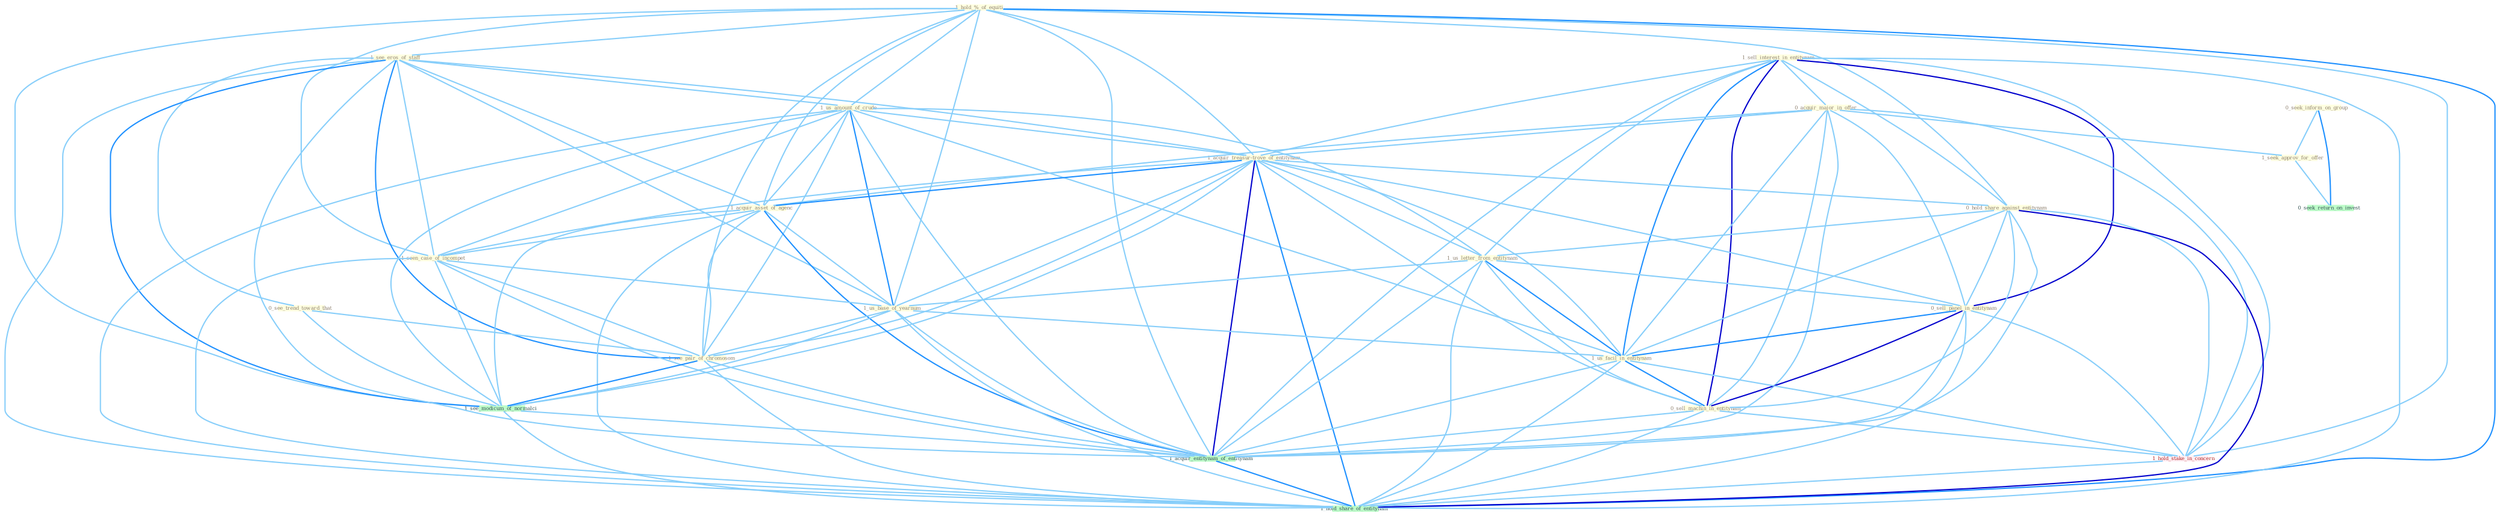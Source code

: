 Graph G{ 
    node
    [shape=polygon,style=filled,width=.5,height=.06,color="#BDFCC9",fixedsize=true,fontsize=4,
    fontcolor="#2f4f4f"];
    {node
    [color="#ffffe0", fontcolor="#8b7d6b"] "1_hold_%_of_equiti " "1_sell_interest_in_entitynam " "1_see_eros_of_staff " "0_acquir_major_in_offer " "1_us_amount_of_crude " "0_seek_inform_on_group " "1_acquir_treasur-trove_of_entitynam " "0_hold_share_against_entitynam " "1_us_letter_from_entitynam " "1_acquir_asset_of_agenc " "0_sell_panel_in_entitynam " "0_see_trend_toward_that " "1_seek_approv_for_offer " "1_seen_case_of_incompet " "1_us_base_of_yearnum " "1_us_facil_in_entitynam " "1_see_pair_of_chromosom " "0_sell_machin_in_entitynam "}
{node [color="#fff0f5", fontcolor="#b22222"] "1_hold_stake_in_concern "}
edge [color="#B0E2FF"];

	"1_hold_%_of_equiti " -- "1_see_eros_of_staff " [w="1", color="#87cefa" ];
	"1_hold_%_of_equiti " -- "1_us_amount_of_crude " [w="1", color="#87cefa" ];
	"1_hold_%_of_equiti " -- "1_acquir_treasur-trove_of_entitynam " [w="1", color="#87cefa" ];
	"1_hold_%_of_equiti " -- "0_hold_share_against_entitynam " [w="1", color="#87cefa" ];
	"1_hold_%_of_equiti " -- "1_acquir_asset_of_agenc " [w="1", color="#87cefa" ];
	"1_hold_%_of_equiti " -- "1_seen_case_of_incompet " [w="1", color="#87cefa" ];
	"1_hold_%_of_equiti " -- "1_us_base_of_yearnum " [w="1", color="#87cefa" ];
	"1_hold_%_of_equiti " -- "1_see_pair_of_chromosom " [w="1", color="#87cefa" ];
	"1_hold_%_of_equiti " -- "1_hold_stake_in_concern " [w="1", color="#87cefa" ];
	"1_hold_%_of_equiti " -- "1_see_modicum_of_normalci " [w="1", color="#87cefa" ];
	"1_hold_%_of_equiti " -- "1_acquir_entitynam_of_entitynam " [w="1", color="#87cefa" ];
	"1_hold_%_of_equiti " -- "1_hold_share_of_entitynam " [w="2", color="#1e90ff" , len=0.8];
	"1_sell_interest_in_entitynam " -- "0_acquir_major_in_offer " [w="1", color="#87cefa" ];
	"1_sell_interest_in_entitynam " -- "1_acquir_treasur-trove_of_entitynam " [w="1", color="#87cefa" ];
	"1_sell_interest_in_entitynam " -- "0_hold_share_against_entitynam " [w="1", color="#87cefa" ];
	"1_sell_interest_in_entitynam " -- "1_us_letter_from_entitynam " [w="1", color="#87cefa" ];
	"1_sell_interest_in_entitynam " -- "0_sell_panel_in_entitynam " [w="3", color="#0000cd" , len=0.6];
	"1_sell_interest_in_entitynam " -- "1_us_facil_in_entitynam " [w="2", color="#1e90ff" , len=0.8];
	"1_sell_interest_in_entitynam " -- "0_sell_machin_in_entitynam " [w="3", color="#0000cd" , len=0.6];
	"1_sell_interest_in_entitynam " -- "1_hold_stake_in_concern " [w="1", color="#87cefa" ];
	"1_sell_interest_in_entitynam " -- "1_acquir_entitynam_of_entitynam " [w="1", color="#87cefa" ];
	"1_sell_interest_in_entitynam " -- "1_hold_share_of_entitynam " [w="1", color="#87cefa" ];
	"1_see_eros_of_staff " -- "1_us_amount_of_crude " [w="1", color="#87cefa" ];
	"1_see_eros_of_staff " -- "1_acquir_treasur-trove_of_entitynam " [w="1", color="#87cefa" ];
	"1_see_eros_of_staff " -- "1_acquir_asset_of_agenc " [w="1", color="#87cefa" ];
	"1_see_eros_of_staff " -- "0_see_trend_toward_that " [w="1", color="#87cefa" ];
	"1_see_eros_of_staff " -- "1_seen_case_of_incompet " [w="1", color="#87cefa" ];
	"1_see_eros_of_staff " -- "1_us_base_of_yearnum " [w="1", color="#87cefa" ];
	"1_see_eros_of_staff " -- "1_see_pair_of_chromosom " [w="2", color="#1e90ff" , len=0.8];
	"1_see_eros_of_staff " -- "1_see_modicum_of_normalci " [w="2", color="#1e90ff" , len=0.8];
	"1_see_eros_of_staff " -- "1_acquir_entitynam_of_entitynam " [w="1", color="#87cefa" ];
	"1_see_eros_of_staff " -- "1_hold_share_of_entitynam " [w="1", color="#87cefa" ];
	"0_acquir_major_in_offer " -- "1_acquir_treasur-trove_of_entitynam " [w="1", color="#87cefa" ];
	"0_acquir_major_in_offer " -- "1_acquir_asset_of_agenc " [w="1", color="#87cefa" ];
	"0_acquir_major_in_offer " -- "0_sell_panel_in_entitynam " [w="1", color="#87cefa" ];
	"0_acquir_major_in_offer " -- "1_seek_approv_for_offer " [w="1", color="#87cefa" ];
	"0_acquir_major_in_offer " -- "1_us_facil_in_entitynam " [w="1", color="#87cefa" ];
	"0_acquir_major_in_offer " -- "0_sell_machin_in_entitynam " [w="1", color="#87cefa" ];
	"0_acquir_major_in_offer " -- "1_hold_stake_in_concern " [w="1", color="#87cefa" ];
	"0_acquir_major_in_offer " -- "1_acquir_entitynam_of_entitynam " [w="1", color="#87cefa" ];
	"1_us_amount_of_crude " -- "1_acquir_treasur-trove_of_entitynam " [w="1", color="#87cefa" ];
	"1_us_amount_of_crude " -- "1_us_letter_from_entitynam " [w="1", color="#87cefa" ];
	"1_us_amount_of_crude " -- "1_acquir_asset_of_agenc " [w="1", color="#87cefa" ];
	"1_us_amount_of_crude " -- "1_seen_case_of_incompet " [w="1", color="#87cefa" ];
	"1_us_amount_of_crude " -- "1_us_base_of_yearnum " [w="2", color="#1e90ff" , len=0.8];
	"1_us_amount_of_crude " -- "1_us_facil_in_entitynam " [w="1", color="#87cefa" ];
	"1_us_amount_of_crude " -- "1_see_pair_of_chromosom " [w="1", color="#87cefa" ];
	"1_us_amount_of_crude " -- "1_see_modicum_of_normalci " [w="1", color="#87cefa" ];
	"1_us_amount_of_crude " -- "1_acquir_entitynam_of_entitynam " [w="1", color="#87cefa" ];
	"1_us_amount_of_crude " -- "1_hold_share_of_entitynam " [w="1", color="#87cefa" ];
	"0_seek_inform_on_group " -- "1_seek_approv_for_offer " [w="1", color="#87cefa" ];
	"0_seek_inform_on_group " -- "0_seek_return_on_invest " [w="2", color="#1e90ff" , len=0.8];
	"1_acquir_treasur-trove_of_entitynam " -- "0_hold_share_against_entitynam " [w="1", color="#87cefa" ];
	"1_acquir_treasur-trove_of_entitynam " -- "1_us_letter_from_entitynam " [w="1", color="#87cefa" ];
	"1_acquir_treasur-trove_of_entitynam " -- "1_acquir_asset_of_agenc " [w="2", color="#1e90ff" , len=0.8];
	"1_acquir_treasur-trove_of_entitynam " -- "0_sell_panel_in_entitynam " [w="1", color="#87cefa" ];
	"1_acquir_treasur-trove_of_entitynam " -- "1_seen_case_of_incompet " [w="1", color="#87cefa" ];
	"1_acquir_treasur-trove_of_entitynam " -- "1_us_base_of_yearnum " [w="1", color="#87cefa" ];
	"1_acquir_treasur-trove_of_entitynam " -- "1_us_facil_in_entitynam " [w="1", color="#87cefa" ];
	"1_acquir_treasur-trove_of_entitynam " -- "1_see_pair_of_chromosom " [w="1", color="#87cefa" ];
	"1_acquir_treasur-trove_of_entitynam " -- "0_sell_machin_in_entitynam " [w="1", color="#87cefa" ];
	"1_acquir_treasur-trove_of_entitynam " -- "1_see_modicum_of_normalci " [w="1", color="#87cefa" ];
	"1_acquir_treasur-trove_of_entitynam " -- "1_acquir_entitynam_of_entitynam " [w="3", color="#0000cd" , len=0.6];
	"1_acquir_treasur-trove_of_entitynam " -- "1_hold_share_of_entitynam " [w="2", color="#1e90ff" , len=0.8];
	"0_hold_share_against_entitynam " -- "1_us_letter_from_entitynam " [w="1", color="#87cefa" ];
	"0_hold_share_against_entitynam " -- "0_sell_panel_in_entitynam " [w="1", color="#87cefa" ];
	"0_hold_share_against_entitynam " -- "1_us_facil_in_entitynam " [w="1", color="#87cefa" ];
	"0_hold_share_against_entitynam " -- "0_sell_machin_in_entitynam " [w="1", color="#87cefa" ];
	"0_hold_share_against_entitynam " -- "1_hold_stake_in_concern " [w="1", color="#87cefa" ];
	"0_hold_share_against_entitynam " -- "1_acquir_entitynam_of_entitynam " [w="1", color="#87cefa" ];
	"0_hold_share_against_entitynam " -- "1_hold_share_of_entitynam " [w="3", color="#0000cd" , len=0.6];
	"1_us_letter_from_entitynam " -- "0_sell_panel_in_entitynam " [w="1", color="#87cefa" ];
	"1_us_letter_from_entitynam " -- "1_us_base_of_yearnum " [w="1", color="#87cefa" ];
	"1_us_letter_from_entitynam " -- "1_us_facil_in_entitynam " [w="2", color="#1e90ff" , len=0.8];
	"1_us_letter_from_entitynam " -- "0_sell_machin_in_entitynam " [w="1", color="#87cefa" ];
	"1_us_letter_from_entitynam " -- "1_acquir_entitynam_of_entitynam " [w="1", color="#87cefa" ];
	"1_us_letter_from_entitynam " -- "1_hold_share_of_entitynam " [w="1", color="#87cefa" ];
	"1_acquir_asset_of_agenc " -- "1_seen_case_of_incompet " [w="1", color="#87cefa" ];
	"1_acquir_asset_of_agenc " -- "1_us_base_of_yearnum " [w="1", color="#87cefa" ];
	"1_acquir_asset_of_agenc " -- "1_see_pair_of_chromosom " [w="1", color="#87cefa" ];
	"1_acquir_asset_of_agenc " -- "1_see_modicum_of_normalci " [w="1", color="#87cefa" ];
	"1_acquir_asset_of_agenc " -- "1_acquir_entitynam_of_entitynam " [w="2", color="#1e90ff" , len=0.8];
	"1_acquir_asset_of_agenc " -- "1_hold_share_of_entitynam " [w="1", color="#87cefa" ];
	"0_sell_panel_in_entitynam " -- "1_us_facil_in_entitynam " [w="2", color="#1e90ff" , len=0.8];
	"0_sell_panel_in_entitynam " -- "0_sell_machin_in_entitynam " [w="3", color="#0000cd" , len=0.6];
	"0_sell_panel_in_entitynam " -- "1_hold_stake_in_concern " [w="1", color="#87cefa" ];
	"0_sell_panel_in_entitynam " -- "1_acquir_entitynam_of_entitynam " [w="1", color="#87cefa" ];
	"0_sell_panel_in_entitynam " -- "1_hold_share_of_entitynam " [w="1", color="#87cefa" ];
	"0_see_trend_toward_that " -- "1_see_pair_of_chromosom " [w="1", color="#87cefa" ];
	"0_see_trend_toward_that " -- "1_see_modicum_of_normalci " [w="1", color="#87cefa" ];
	"1_seek_approv_for_offer " -- "0_seek_return_on_invest " [w="1", color="#87cefa" ];
	"1_seen_case_of_incompet " -- "1_us_base_of_yearnum " [w="1", color="#87cefa" ];
	"1_seen_case_of_incompet " -- "1_see_pair_of_chromosom " [w="1", color="#87cefa" ];
	"1_seen_case_of_incompet " -- "1_see_modicum_of_normalci " [w="1", color="#87cefa" ];
	"1_seen_case_of_incompet " -- "1_acquir_entitynam_of_entitynam " [w="1", color="#87cefa" ];
	"1_seen_case_of_incompet " -- "1_hold_share_of_entitynam " [w="1", color="#87cefa" ];
	"1_us_base_of_yearnum " -- "1_us_facil_in_entitynam " [w="1", color="#87cefa" ];
	"1_us_base_of_yearnum " -- "1_see_pair_of_chromosom " [w="1", color="#87cefa" ];
	"1_us_base_of_yearnum " -- "1_see_modicum_of_normalci " [w="1", color="#87cefa" ];
	"1_us_base_of_yearnum " -- "1_acquir_entitynam_of_entitynam " [w="1", color="#87cefa" ];
	"1_us_base_of_yearnum " -- "1_hold_share_of_entitynam " [w="1", color="#87cefa" ];
	"1_us_facil_in_entitynam " -- "0_sell_machin_in_entitynam " [w="2", color="#1e90ff" , len=0.8];
	"1_us_facil_in_entitynam " -- "1_hold_stake_in_concern " [w="1", color="#87cefa" ];
	"1_us_facil_in_entitynam " -- "1_acquir_entitynam_of_entitynam " [w="1", color="#87cefa" ];
	"1_us_facil_in_entitynam " -- "1_hold_share_of_entitynam " [w="1", color="#87cefa" ];
	"1_see_pair_of_chromosom " -- "1_see_modicum_of_normalci " [w="2", color="#1e90ff" , len=0.8];
	"1_see_pair_of_chromosom " -- "1_acquir_entitynam_of_entitynam " [w="1", color="#87cefa" ];
	"1_see_pair_of_chromosom " -- "1_hold_share_of_entitynam " [w="1", color="#87cefa" ];
	"0_sell_machin_in_entitynam " -- "1_hold_stake_in_concern " [w="1", color="#87cefa" ];
	"0_sell_machin_in_entitynam " -- "1_acquir_entitynam_of_entitynam " [w="1", color="#87cefa" ];
	"0_sell_machin_in_entitynam " -- "1_hold_share_of_entitynam " [w="1", color="#87cefa" ];
	"1_hold_stake_in_concern " -- "1_hold_share_of_entitynam " [w="1", color="#87cefa" ];
	"1_see_modicum_of_normalci " -- "1_acquir_entitynam_of_entitynam " [w="1", color="#87cefa" ];
	"1_see_modicum_of_normalci " -- "1_hold_share_of_entitynam " [w="1", color="#87cefa" ];
	"1_acquir_entitynam_of_entitynam " -- "1_hold_share_of_entitynam " [w="2", color="#1e90ff" , len=0.8];
}